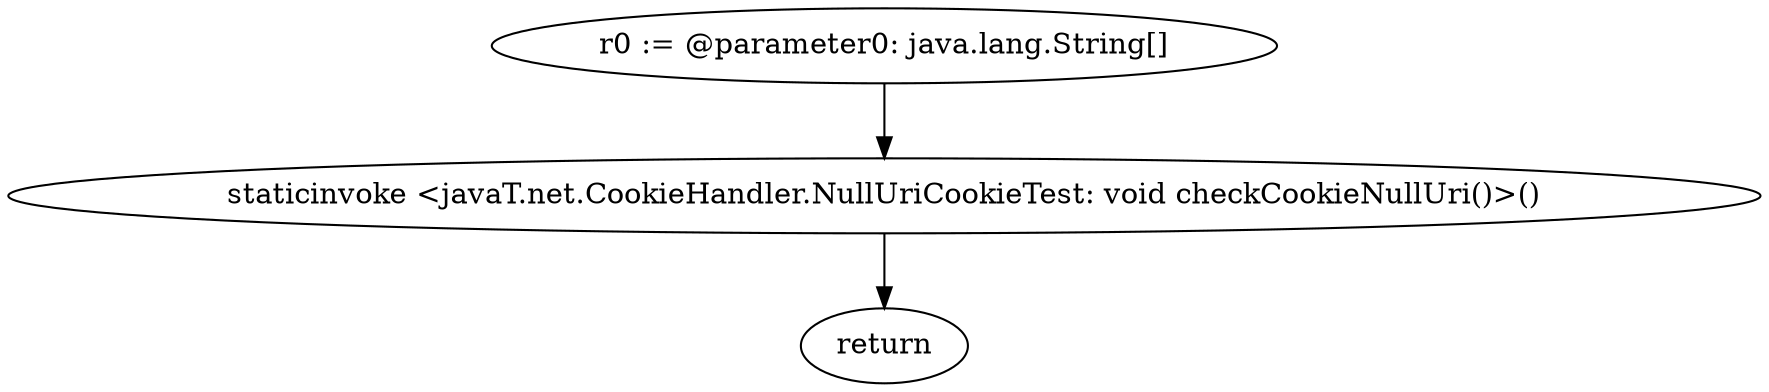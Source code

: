 digraph "unitGraph" {
    "r0 := @parameter0: java.lang.String[]"
    "staticinvoke <javaT.net.CookieHandler.NullUriCookieTest: void checkCookieNullUri()>()"
    "return"
    "r0 := @parameter0: java.lang.String[]"->"staticinvoke <javaT.net.CookieHandler.NullUriCookieTest: void checkCookieNullUri()>()";
    "staticinvoke <javaT.net.CookieHandler.NullUriCookieTest: void checkCookieNullUri()>()"->"return";
}
